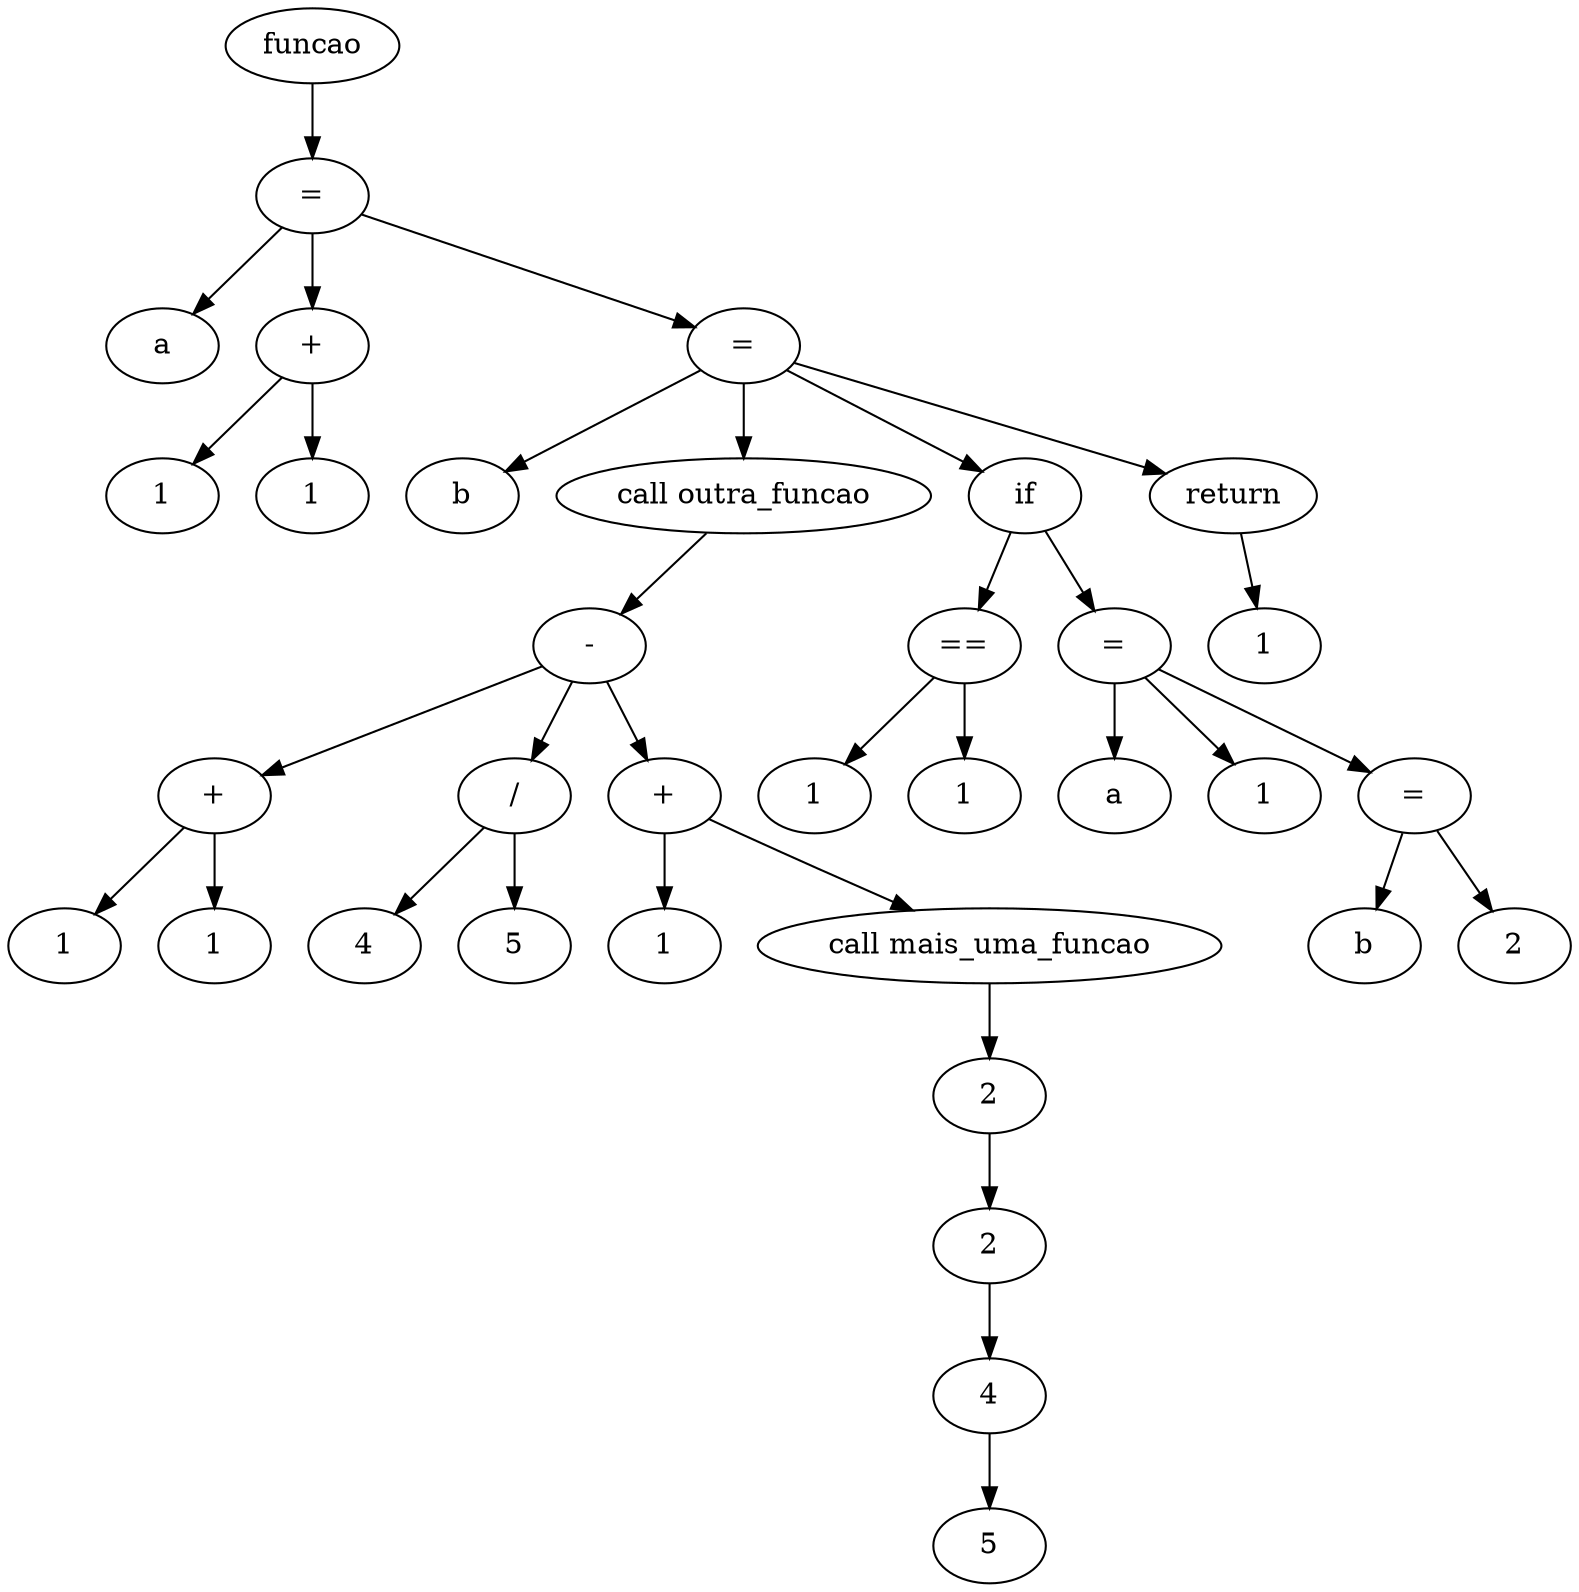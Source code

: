 digraph grafo {
  93933606556560 [ label="funcao" ];
  93933606556560 -> 93933606557008;
  93933606557008 [ label="=" ];
  93933606557008 -> 93933606557104;
  93933606557104 [ label="a" ];
  93933606557008 -> 93933606556784;
  93933606556784 [ label="+" ];
  93933606556784 -> 93933606556720;
  93933606556720 [ label="1" ];
  93933606556784 -> 93933606556912;
  93933606556912 [ label="1" ];
  93933606557008 -> 93933606559248;
  93933606559248 [ label="=" ];
  93933606559248 -> 93933606559344;
  93933606559344 [ label="b" ];
  93933606559248 -> 93933606559152;
  93933606559152 [ label="call outra_funcao" ];
  93933606559152 -> 93933606557616;
  93933606557616 [ label="-" ];
  93933606557616 -> 93933606557392;
  93933606557392 [ label="+" ];
  93933606557392 -> 93933606557328;
  93933606557328 [ label="1" ];
  93933606557392 -> 93933606557520;
  93933606557520 [ label="1" ];
  93933606557616 -> 93933606557808;
  93933606557808 [ label="/" ];
  93933606557808 -> 93933606557744;
  93933606557744 [ label="4" ];
  93933606557808 -> 93933606557936;
  93933606557936 [ label="5" ];
  93933606557616 -> 93933606558192;
  93933606558192 [ label="+" ];
  93933606558192 -> 93933606558128;
  93933606558128 [ label="1" ];
  93933606558192 -> 93933606558960;
  93933606558960 [ label="call mais_uma_funcao" ];
  93933606558960 -> 93933606558352;
  93933606558352 [ label="2" ];
  93933606558352 -> 93933606558480;
  93933606558480 [ label="2" ];
  93933606558480 -> 93933606558608;
  93933606558608 [ label="4" ];
  93933606558608 -> 93933606558736;
  93933606558736 [ label="5" ];
  93933606559248 -> 93933606560496;
  93933606560496 [ label="if" ];
  93933606560496 -> 93933606559568;
  93933606559568 [ label="==" ];
  93933606559568 -> 93933606559504;
  93933606559504 [ label="1" ];
  93933606559568 -> 93933606559696;
  93933606559696 [ label="1" ];
  93933606560496 -> 93933606559952;
  93933606559952 [ label="=" ];
  93933606559952 -> 93933606560048;
  93933606560048 [ label="a" ];
  93933606559952 -> 93933606559888;
  93933606559888 [ label="1" ];
  93933606559952 -> 93933606560304;
  93933606560304 [ label="=" ];
  93933606560304 -> 93933606560400;
  93933606560400 [ label="b" ];
  93933606560304 -> 93933606560240;
  93933606560240 [ label="2" ];
  93933606559248 -> 93933606560720;
  93933606560720 [ label="return" ];
  93933606560720 -> 93933606560656;
  93933606560656 [ label="1" ];
}

